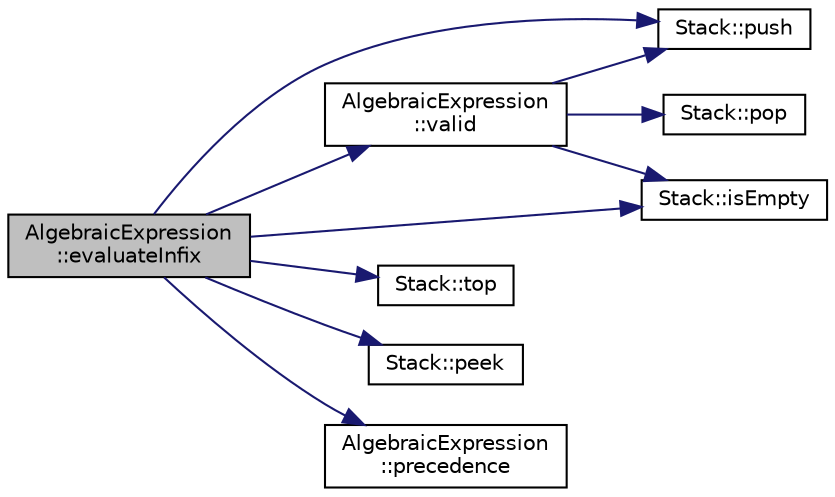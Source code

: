 digraph "AlgebraicExpression::evaluateInfix"
{
  edge [fontname="Helvetica",fontsize="10",labelfontname="Helvetica",labelfontsize="10"];
  node [fontname="Helvetica",fontsize="10",shape=record];
  rankdir="LR";
  Node1 [label="AlgebraicExpression\l::evaluateInfix",height=0.2,width=0.4,color="black", fillcolor="grey75", style="filled", fontcolor="black"];
  Node1 -> Node2 [color="midnightblue",fontsize="10",style="solid",fontname="Helvetica"];
  Node2 [label="AlgebraicExpression\l::valid",height=0.2,width=0.4,color="black", fillcolor="white", style="filled",URL="$classAlgebraicExpression.html#aa3c08af8a2b4d67c356f3cf69b2f6bc6"];
  Node2 -> Node3 [color="midnightblue",fontsize="10",style="solid",fontname="Helvetica"];
  Node3 [label="Stack::push",height=0.2,width=0.4,color="black", fillcolor="white", style="filled",URL="$classStack.html#a3553a0aa2c9640c5266e4d8790863e2e"];
  Node2 -> Node4 [color="midnightblue",fontsize="10",style="solid",fontname="Helvetica"];
  Node4 [label="Stack::isEmpty",height=0.2,width=0.4,color="black", fillcolor="white", style="filled",URL="$classStack.html#ad0db0d9b249e871bb7504ed89a99d3a7"];
  Node2 -> Node5 [color="midnightblue",fontsize="10",style="solid",fontname="Helvetica"];
  Node5 [label="Stack::pop",height=0.2,width=0.4,color="black", fillcolor="white", style="filled",URL="$classStack.html#a2723aec5c7e2611b97fcffeb7709de33"];
  Node1 -> Node3 [color="midnightblue",fontsize="10",style="solid",fontname="Helvetica"];
  Node1 -> Node6 [color="midnightblue",fontsize="10",style="solid",fontname="Helvetica"];
  Node6 [label="Stack::top",height=0.2,width=0.4,color="black", fillcolor="white", style="filled",URL="$classStack.html#ad461f6de40c8672dbf743068f4515061"];
  Node1 -> Node4 [color="midnightblue",fontsize="10",style="solid",fontname="Helvetica"];
  Node1 -> Node7 [color="midnightblue",fontsize="10",style="solid",fontname="Helvetica"];
  Node7 [label="Stack::peek",height=0.2,width=0.4,color="black", fillcolor="white", style="filled",URL="$classStack.html#adcb4774ac8aa94cbc19b461da9bdee3a"];
  Node1 -> Node8 [color="midnightblue",fontsize="10",style="solid",fontname="Helvetica"];
  Node8 [label="AlgebraicExpression\l::precedence",height=0.2,width=0.4,color="black", fillcolor="white", style="filled",URL="$classAlgebraicExpression.html#a59e33cea19abab195b1c755347d07bf5"];
}
